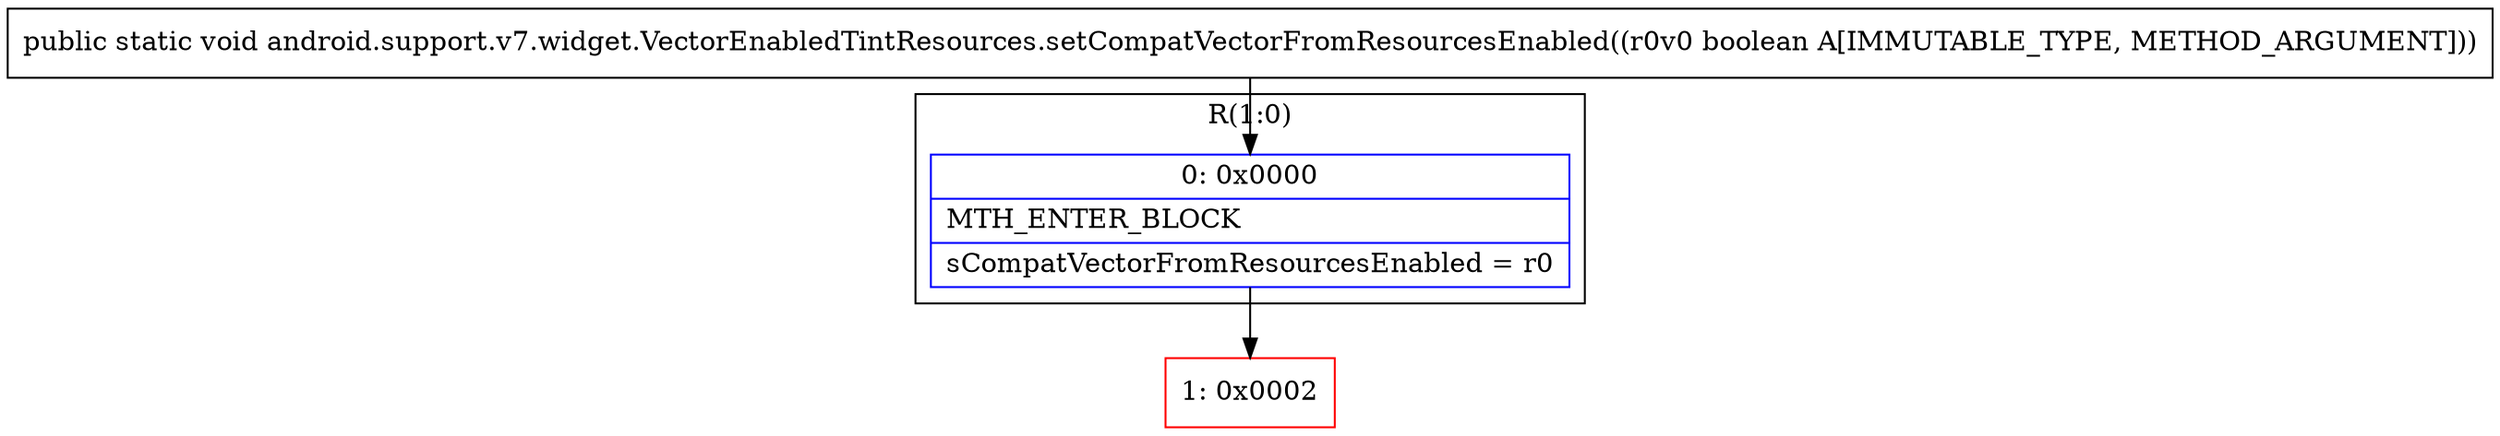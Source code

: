digraph "CFG forandroid.support.v7.widget.VectorEnabledTintResources.setCompatVectorFromResourcesEnabled(Z)V" {
subgraph cluster_Region_2145427657 {
label = "R(1:0)";
node [shape=record,color=blue];
Node_0 [shape=record,label="{0\:\ 0x0000|MTH_ENTER_BLOCK\l|sCompatVectorFromResourcesEnabled = r0\l}"];
}
Node_1 [shape=record,color=red,label="{1\:\ 0x0002}"];
MethodNode[shape=record,label="{public static void android.support.v7.widget.VectorEnabledTintResources.setCompatVectorFromResourcesEnabled((r0v0 boolean A[IMMUTABLE_TYPE, METHOD_ARGUMENT])) }"];
MethodNode -> Node_0;
Node_0 -> Node_1;
}

